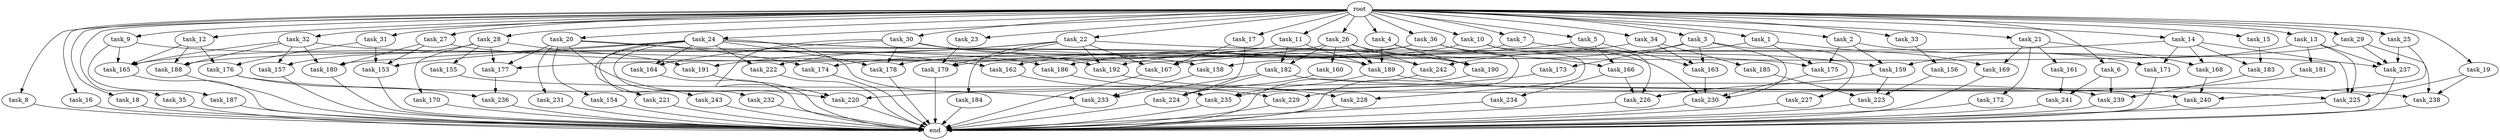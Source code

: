 digraph G {
  root [size="0.000000"];
  task_1 [size="2.048000"];
  task_2 [size="2.048000"];
  task_3 [size="2.048000"];
  task_4 [size="2.048000"];
  task_5 [size="2.048000"];
  task_6 [size="2.048000"];
  task_7 [size="2.048000"];
  task_8 [size="2.048000"];
  task_9 [size="2.048000"];
  task_10 [size="2.048000"];
  task_11 [size="2.048000"];
  task_12 [size="2.048000"];
  task_13 [size="2.048000"];
  task_14 [size="2.048000"];
  task_15 [size="2.048000"];
  task_16 [size="2.048000"];
  task_17 [size="2.048000"];
  task_18 [size="2.048000"];
  task_19 [size="2.048000"];
  task_20 [size="2.048000"];
  task_21 [size="2.048000"];
  task_22 [size="2.048000"];
  task_23 [size="2.048000"];
  task_24 [size="2.048000"];
  task_25 [size="2.048000"];
  task_26 [size="2.048000"];
  task_27 [size="2.048000"];
  task_28 [size="2.048000"];
  task_29 [size="2.048000"];
  task_30 [size="2.048000"];
  task_31 [size="2.048000"];
  task_32 [size="2.048000"];
  task_33 [size="2.048000"];
  task_34 [size="2.048000"];
  task_35 [size="2.048000"];
  task_36 [size="2.048000"];
  task_153 [size="2061584302.080000"];
  task_154 [size="68719476.736000"];
  task_155 [size="429496729.600000"];
  task_156 [size="68719476.736000"];
  task_157 [size="1047972020.224000"];
  task_158 [size="343597383.680000"];
  task_159 [size="1803886264.320000"];
  task_160 [size="618475290.624000"];
  task_161 [size="429496729.600000"];
  task_162 [size="1168231104.512000"];
  task_163 [size="2439541424.128000"];
  task_164 [size="1116691496.960000"];
  task_165 [size="2903397892.096000"];
  task_166 [size="2491081031.680000"];
  task_167 [size="2937757630.464000"];
  task_168 [size="498216206.336000"];
  task_169 [size="2147483648.000000"];
  task_170 [size="429496729.600000"];
  task_171 [size="343597383.680000"];
  task_172 [size="429496729.600000"];
  task_173 [size="429496729.600000"];
  task_174 [size="687194767.360000"];
  task_175 [size="2061584302.080000"];
  task_176 [size="2336462209.024000"];
  task_177 [size="1597727834.112000"];
  task_178 [size="2216203124.736000"];
  task_179 [size="1391569403.904000"];
  task_180 [size="962072674.304000"];
  task_181 [size="429496729.600000"];
  task_182 [size="2010044694.528000"];
  task_183 [size="1786706395.136000"];
  task_184 [size="154618822.656000"];
  task_185 [size="618475290.624000"];
  task_186 [size="1717986918.400000"];
  task_187 [size="274877906.944000"];
  task_188 [size="1511828488.192000"];
  task_189 [size="4002909519.872000"];
  task_190 [size="3178275799.040000"];
  task_191 [size="584115552.256000"];
  task_192 [size="1425929142.272000"];
  task_220 [size="2628519985.152000"];
  task_221 [size="274877906.944000"];
  task_222 [size="429496729.600000"];
  task_223 [size="1683627180.032000"];
  task_224 [size="3075196583.936000"];
  task_225 [size="1614907703.296000"];
  task_226 [size="2353642078.208000"];
  task_227 [size="429496729.600000"];
  task_228 [size="1374389534.720000"];
  task_229 [size="2559800508.416000"];
  task_230 [size="4346506903.552000"];
  task_231 [size="68719476.736000"];
  task_232 [size="274877906.944000"];
  task_233 [size="1546188226.560000"];
  task_234 [size="1099511627.776000"];
  task_235 [size="2765958938.624000"];
  task_236 [size="584115552.256000"];
  task_237 [size="1958505086.976000"];
  task_238 [size="1649267441.664000"];
  task_239 [size="3590592659.456000"];
  task_240 [size="2147483648.000000"];
  task_241 [size="1821066133.504000"];
  task_242 [size="2611340115.968000"];
  task_243 [size="274877906.944000"];
  end [size="0.000000"];

  root -> task_1 [size="1.000000"];
  root -> task_2 [size="1.000000"];
  root -> task_3 [size="1.000000"];
  root -> task_4 [size="1.000000"];
  root -> task_5 [size="1.000000"];
  root -> task_6 [size="1.000000"];
  root -> task_7 [size="1.000000"];
  root -> task_8 [size="1.000000"];
  root -> task_9 [size="1.000000"];
  root -> task_10 [size="1.000000"];
  root -> task_11 [size="1.000000"];
  root -> task_12 [size="1.000000"];
  root -> task_13 [size="1.000000"];
  root -> task_14 [size="1.000000"];
  root -> task_15 [size="1.000000"];
  root -> task_16 [size="1.000000"];
  root -> task_17 [size="1.000000"];
  root -> task_18 [size="1.000000"];
  root -> task_19 [size="1.000000"];
  root -> task_20 [size="1.000000"];
  root -> task_21 [size="1.000000"];
  root -> task_22 [size="1.000000"];
  root -> task_23 [size="1.000000"];
  root -> task_24 [size="1.000000"];
  root -> task_25 [size="1.000000"];
  root -> task_26 [size="1.000000"];
  root -> task_27 [size="1.000000"];
  root -> task_28 [size="1.000000"];
  root -> task_29 [size="1.000000"];
  root -> task_30 [size="1.000000"];
  root -> task_31 [size="1.000000"];
  root -> task_32 [size="1.000000"];
  root -> task_33 [size="1.000000"];
  root -> task_34 [size="1.000000"];
  root -> task_35 [size="1.000000"];
  root -> task_36 [size="1.000000"];
  task_1 -> task_169 [size="838860800.000000"];
  task_1 -> task_175 [size="838860800.000000"];
  task_1 -> task_242 [size="838860800.000000"];
  task_2 -> task_159 [size="134217728.000000"];
  task_2 -> task_171 [size="134217728.000000"];
  task_2 -> task_175 [size="134217728.000000"];
  task_3 -> task_163 [size="209715200.000000"];
  task_3 -> task_173 [size="209715200.000000"];
  task_3 -> task_192 [size="209715200.000000"];
  task_3 -> task_227 [size="209715200.000000"];
  task_3 -> task_230 [size="209715200.000000"];
  task_4 -> task_189 [size="838860800.000000"];
  task_4 -> task_190 [size="838860800.000000"];
  task_4 -> task_229 [size="838860800.000000"];
  task_5 -> task_163 [size="679477248.000000"];
  task_5 -> task_166 [size="679477248.000000"];
  task_5 -> task_167 [size="679477248.000000"];
  task_6 -> task_239 [size="679477248.000000"];
  task_6 -> task_241 [size="679477248.000000"];
  task_7 -> task_159 [size="536870912.000000"];
  task_7 -> task_178 [size="536870912.000000"];
  task_8 -> end [size="1.000000"];
  task_9 -> task_158 [size="134217728.000000"];
  task_9 -> task_165 [size="134217728.000000"];
  task_9 -> task_187 [size="134217728.000000"];
  task_10 -> task_186 [size="536870912.000000"];
  task_10 -> task_226 [size="536870912.000000"];
  task_10 -> task_228 [size="536870912.000000"];
  task_11 -> task_165 [size="679477248.000000"];
  task_11 -> task_182 [size="679477248.000000"];
  task_11 -> task_189 [size="679477248.000000"];
  task_12 -> task_165 [size="301989888.000000"];
  task_12 -> task_176 [size="301989888.000000"];
  task_12 -> task_188 [size="301989888.000000"];
  task_13 -> task_159 [size="209715200.000000"];
  task_13 -> task_181 [size="209715200.000000"];
  task_13 -> task_225 [size="209715200.000000"];
  task_13 -> task_237 [size="209715200.000000"];
  task_14 -> task_158 [size="33554432.000000"];
  task_14 -> task_168 [size="33554432.000000"];
  task_14 -> task_171 [size="33554432.000000"];
  task_14 -> task_183 [size="33554432.000000"];
  task_14 -> task_225 [size="33554432.000000"];
  task_15 -> task_183 [size="838860800.000000"];
  task_16 -> end [size="1.000000"];
  task_17 -> task_167 [size="679477248.000000"];
  task_17 -> task_224 [size="679477248.000000"];
  task_18 -> end [size="1.000000"];
  task_19 -> task_225 [size="134217728.000000"];
  task_19 -> task_238 [size="134217728.000000"];
  task_20 -> task_154 [size="33554432.000000"];
  task_20 -> task_162 [size="33554432.000000"];
  task_20 -> task_174 [size="33554432.000000"];
  task_20 -> task_177 [size="33554432.000000"];
  task_20 -> task_220 [size="33554432.000000"];
  task_20 -> task_231 [size="33554432.000000"];
  task_21 -> task_161 [size="209715200.000000"];
  task_21 -> task_168 [size="209715200.000000"];
  task_21 -> task_169 [size="209715200.000000"];
  task_21 -> task_172 [size="209715200.000000"];
  task_22 -> task_167 [size="75497472.000000"];
  task_22 -> task_179 [size="75497472.000000"];
  task_22 -> task_184 [size="75497472.000000"];
  task_22 -> task_191 [size="75497472.000000"];
  task_22 -> task_192 [size="75497472.000000"];
  task_22 -> task_222 [size="75497472.000000"];
  task_22 -> task_237 [size="75497472.000000"];
  task_23 -> task_179 [size="301989888.000000"];
  task_24 -> task_153 [size="134217728.000000"];
  task_24 -> task_164 [size="134217728.000000"];
  task_24 -> task_178 [size="134217728.000000"];
  task_24 -> task_180 [size="134217728.000000"];
  task_24 -> task_189 [size="134217728.000000"];
  task_24 -> task_221 [size="134217728.000000"];
  task_24 -> task_222 [size="134217728.000000"];
  task_24 -> task_232 [size="134217728.000000"];
  task_24 -> task_235 [size="134217728.000000"];
  task_24 -> task_242 [size="134217728.000000"];
  task_24 -> task_243 [size="134217728.000000"];
  task_25 -> task_237 [size="536870912.000000"];
  task_25 -> task_240 [size="536870912.000000"];
  task_26 -> task_160 [size="301989888.000000"];
  task_26 -> task_174 [size="301989888.000000"];
  task_26 -> task_182 [size="301989888.000000"];
  task_26 -> task_189 [size="301989888.000000"];
  task_26 -> task_190 [size="301989888.000000"];
  task_26 -> task_242 [size="301989888.000000"];
  task_27 -> task_153 [size="33554432.000000"];
  task_27 -> task_175 [size="33554432.000000"];
  task_27 -> task_180 [size="33554432.000000"];
  task_28 -> task_155 [size="209715200.000000"];
  task_28 -> task_157 [size="209715200.000000"];
  task_28 -> task_170 [size="209715200.000000"];
  task_28 -> task_177 [size="209715200.000000"];
  task_28 -> task_191 [size="209715200.000000"];
  task_29 -> task_188 [size="134217728.000000"];
  task_29 -> task_237 [size="134217728.000000"];
  task_29 -> task_238 [size="134217728.000000"];
  task_30 -> task_164 [size="411041792.000000"];
  task_30 -> task_178 [size="411041792.000000"];
  task_30 -> task_190 [size="411041792.000000"];
  task_30 -> task_192 [size="411041792.000000"];
  task_30 -> task_220 [size="411041792.000000"];
  task_31 -> task_153 [size="838860800.000000"];
  task_31 -> task_176 [size="838860800.000000"];
  task_32 -> task_157 [size="301989888.000000"];
  task_32 -> task_165 [size="301989888.000000"];
  task_32 -> task_180 [size="301989888.000000"];
  task_32 -> task_186 [size="301989888.000000"];
  task_32 -> task_188 [size="301989888.000000"];
  task_33 -> task_156 [size="33554432.000000"];
  task_34 -> task_163 [size="301989888.000000"];
  task_34 -> task_179 [size="301989888.000000"];
  task_34 -> task_185 [size="301989888.000000"];
  task_35 -> end [size="1.000000"];
  task_36 -> task_162 [size="536870912.000000"];
  task_36 -> task_166 [size="536870912.000000"];
  task_36 -> task_177 [size="536870912.000000"];
  task_36 -> task_230 [size="536870912.000000"];
  task_153 -> end [size="1.000000"];
  task_154 -> end [size="1.000000"];
  task_155 -> task_239 [size="536870912.000000"];
  task_156 -> task_223 [size="209715200.000000"];
  task_157 -> end [size="1.000000"];
  task_158 -> task_233 [size="134217728.000000"];
  task_159 -> task_223 [size="75497472.000000"];
  task_159 -> task_226 [size="75497472.000000"];
  task_160 -> task_224 [size="411041792.000000"];
  task_161 -> task_241 [size="209715200.000000"];
  task_162 -> task_229 [size="411041792.000000"];
  task_163 -> task_230 [size="536870912.000000"];
  task_164 -> end [size="1.000000"];
  task_165 -> end [size="1.000000"];
  task_166 -> task_226 [size="536870912.000000"];
  task_166 -> task_234 [size="536870912.000000"];
  task_167 -> end [size="1.000000"];
  task_168 -> task_240 [size="301989888.000000"];
  task_169 -> end [size="1.000000"];
  task_170 -> end [size="1.000000"];
  task_171 -> end [size="1.000000"];
  task_172 -> end [size="1.000000"];
  task_173 -> task_220 [size="838860800.000000"];
  task_174 -> end [size="1.000000"];
  task_175 -> task_230 [size="838860800.000000"];
  task_176 -> task_233 [size="209715200.000000"];
  task_176 -> task_236 [size="209715200.000000"];
  task_177 -> task_236 [size="75497472.000000"];
  task_178 -> end [size="1.000000"];
  task_179 -> end [size="1.000000"];
  task_180 -> end [size="1.000000"];
  task_181 -> task_235 [size="679477248.000000"];
  task_182 -> task_224 [size="411041792.000000"];
  task_182 -> task_225 [size="411041792.000000"];
  task_182 -> task_233 [size="411041792.000000"];
  task_183 -> task_239 [size="536870912.000000"];
  task_184 -> end [size="1.000000"];
  task_185 -> task_223 [size="536870912.000000"];
  task_186 -> task_228 [size="134217728.000000"];
  task_187 -> end [size="1.000000"];
  task_188 -> end [size="1.000000"];
  task_189 -> task_235 [size="536870912.000000"];
  task_189 -> task_238 [size="536870912.000000"];
  task_190 -> end [size="1.000000"];
  task_191 -> end [size="1.000000"];
  task_192 -> task_240 [size="209715200.000000"];
  task_220 -> end [size="1.000000"];
  task_221 -> end [size="1.000000"];
  task_222 -> end [size="1.000000"];
  task_223 -> end [size="1.000000"];
  task_224 -> end [size="1.000000"];
  task_225 -> end [size="1.000000"];
  task_226 -> end [size="1.000000"];
  task_227 -> end [size="1.000000"];
  task_228 -> end [size="1.000000"];
  task_229 -> end [size="1.000000"];
  task_230 -> end [size="1.000000"];
  task_231 -> end [size="1.000000"];
  task_232 -> end [size="1.000000"];
  task_233 -> end [size="1.000000"];
  task_234 -> end [size="1.000000"];
  task_235 -> end [size="1.000000"];
  task_236 -> end [size="1.000000"];
  task_237 -> end [size="1.000000"];
  task_238 -> end [size="1.000000"];
  task_239 -> end [size="1.000000"];
  task_240 -> end [size="1.000000"];
  task_241 -> end [size="1.000000"];
  task_242 -> end [size="1.000000"];
  task_243 -> end [size="1.000000"];
}
